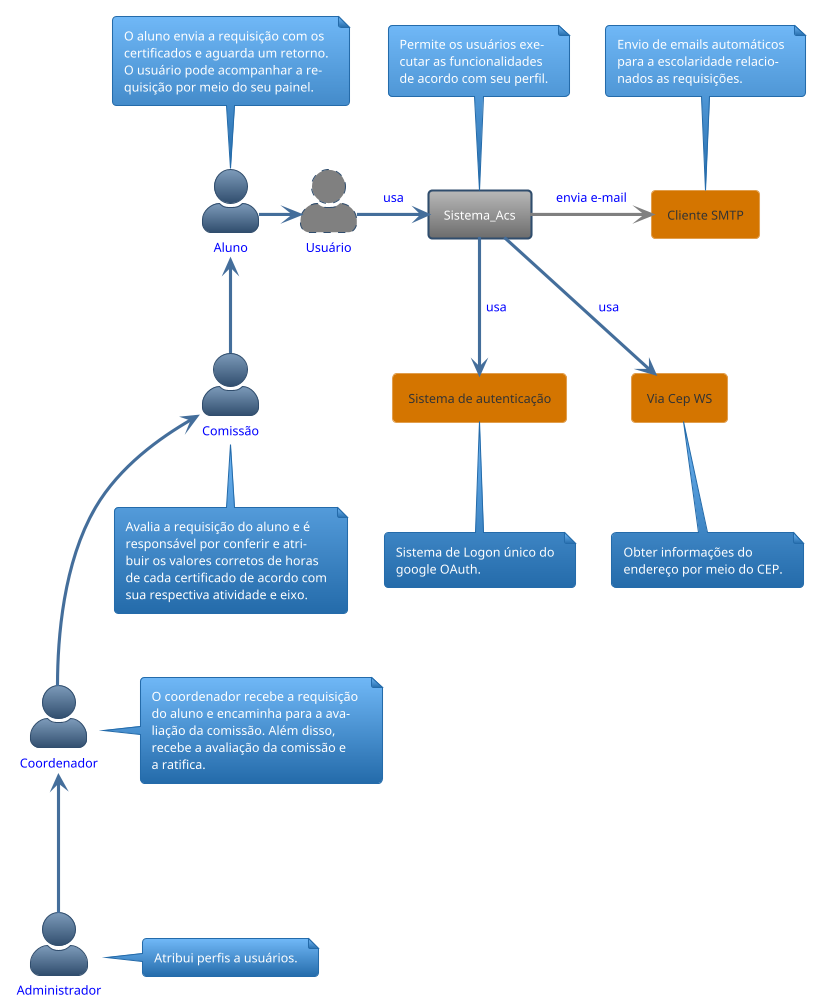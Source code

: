 @startuml Diagrama c1 - contexto
!theme spacelab
skinparam actorStyle awesome

actor Usuário #gray;line.dashed;text:blue
actor Aluno #text:blue
actor Comissão #text:blue
actor Coordenador #text:blue
actor Administrador #text:blue

note top of Aluno
    O aluno envia a requisição com os
    certificados e aguarda um retorno.
    O usuário pode acompanhar a re- 
    quisição por meio do seu painel.
end note

note right of Coordenador
    O coordenador recebe a requisição 
    do aluno e encaminha para a ava-
    liação da comissão. Além disso, 
    recebe a avaliação da comissão e
    a ratifica.
end note

note bottom of Comissão
    Avalia a requisição do aluno e é 
    responsável por conferir e atri-
    buir os valores corretos de horas
    de cada certificado de acordo com
    sua respectiva atividade e eixo.
end note

note right of Administrador
    Atribui perfis a usuários.
end note

Aluno  -right-> Usuário
Comissão -up-> Aluno
Coordenador -up--> Comissão
Administrador -up--> Coordenador

rectangle Sistema_Acs

note top of Sistema_Acs
    Permite os usuários exe-
    cutar as funcionalidades
    de acordo com seu perfil.
end note

agent Cliente_SMTP as "Cliente SMTP"
note top of Cliente_SMTP
    Envio de emails automáticos
    para a escolaridade relacio-
    nados as requisições.
end note

agent OAuth2 as "Sistema de autenticação"
note bottom of OAuth2
    Sistema de Logon único do
    google OAuth.
end note

Agent ViaCep as "Via Cep WS"
note bottom of ViaCep
    Obter informações do 
    endereço por meio do CEP.
end note

Usuário -right-> Sistema_Acs #text:blue : usa
Sistema_Acs -right-> Cliente_SMTP #line:gray;text:blue : envia e-mail
Sistema_Acs -down-> OAuth2 #text:blue : usa
Sistema_Acs -down-> ViaCep #text:blue : usa
@enduml